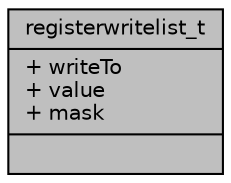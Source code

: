 digraph "registerwritelist_t"
{
  edge [fontname="Helvetica",fontsize="10",labelfontname="Helvetica",labelfontsize="10"];
  node [fontname="Helvetica",fontsize="10",shape=record];
  Node1 [label="{registerwritelist_t\n|+ writeTo\l+ value\l+ mask\l|}",height=0.2,width=0.4,color="black", fillcolor="grey75", style="filled", fontcolor="black"];
}
